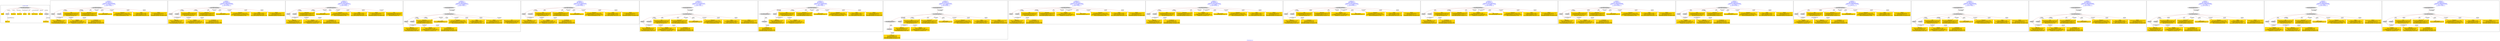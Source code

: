 digraph n0 {
fontcolor="blue"
remincross="true"
label="s29-gilcrease.csv"
subgraph cluster_0 {
label="1-correct model"
n2[style="filled",color="white",fillcolor="lightgray",label="CulturalHeritageObject1"];
n3[shape="plaintext",style="filled",fillcolor="gold",label="Dated"];
n4[style="filled",color="white",fillcolor="lightgray",label="Person1"];
n5[shape="plaintext",style="filled",fillcolor="gold",label="Description"];
n6[shape="plaintext",style="filled",fillcolor="gold",label="Dimensions"];
n7[shape="plaintext",style="filled",fillcolor="gold",label="Medium"];
n8[shape="plaintext",style="filled",fillcolor="gold",label="Title"];
n9[shape="plaintext",style="filled",fillcolor="gold",label="Object Number"];
n10[shape="plaintext",style="filled",fillcolor="gold",label="ObjectID"];
n11[style="filled",color="white",fillcolor="lightgray",label="Concept1"];
n12[shape="plaintext",style="filled",fillcolor="gold",label="Alpha Sort"];
n13[shape="plaintext",style="filled",fillcolor="gold",label="Classification"];
}
subgraph cluster_1 {
label="candidate 0\nlink coherence:1.0\nnode coherence:1.0\nconfidence:0.4648579694358449\nmapping score:0.5993971009230593\ncost:10.99992\n-precision:0.73-recall:0.73"
n15[style="filled",color="white",fillcolor="lightgray",label="CulturalHeritageObject1"];
n16[style="filled",color="white",fillcolor="lightgray",label="Person1"];
n17[style="filled",color="white",fillcolor="lightgray",label="Concept1"];
n18[shape="plaintext",style="filled",fillcolor="gold",label="Alpha Sort\n[Person,nameOfThePerson,0.501]\n[Document,classLink,0.231]\n[CulturalHeritageObject,description,0.15]\n[CulturalHeritageObject,title,0.118]"];
n19[shape="plaintext",style="filled",fillcolor="gold",label="Title\n[CulturalHeritageObject,description,0.451]\n[CulturalHeritageObject,title,0.234]\n[CulturalHeritageObject,provenance,0.177]\n[Document,classLink,0.137]"];
n20[shape="plaintext",style="filled",fillcolor="gold",label="Description\n[CulturalHeritageObject,description,0.506]\n[CulturalHeritageObject,title,0.172]\n[CulturalHeritageObject,provenance,0.17]\n[CulturalHeritageObject,medium,0.152]"];
n21[shape="plaintext",style="filled",fillcolor="gold",label="Object Number\n[CulturalHeritageObject,extent,1.0]"];
n22[shape="plaintext",style="filled",fillcolor="gold",label="Dimensions\n[CulturalHeritageObject,extent,0.829]\n[CulturalHeritageObject,provenance,0.101]\n[CulturalHeritageObject,accessionNumber,0.037]\n[Person,nameOfThePerson,0.034]"];
n23[shape="plaintext",style="filled",fillcolor="gold",label="Classification\n[Concept,prefLabel,0.394]\n[Document,classLink,0.24]\n[CulturalHeritageObject,provenance,0.188]\n[CulturalHeritageObject,description,0.178]"];
n24[shape="plaintext",style="filled",fillcolor="gold",label="Dated\n[Person,dateOfBirth,0.349]\n[CulturalHeritageObject,created,0.31]\n[Person,dateOfDeath,0.238]\n[CulturalHeritageObject,description,0.103]"];
n25[shape="plaintext",style="filled",fillcolor="gold",label="Medium\n[CulturalHeritageObject,medium,0.753]\n[Concept,prefLabel,0.117]\n[CulturalHeritageObject,provenance,0.072]\n[CulturalHeritageObject,description,0.058]"];
n26[shape="plaintext",style="filled",fillcolor="gold",label="ObjectID\n[Person,dateOfDeath,0.386]\n[CulturalHeritageObject,created,0.291]\n[CulturalHeritageObject,accessionNumber,0.182]\n[WebResource,classLink,0.141]"];
}
subgraph cluster_2 {
label="candidate 1\nlink coherence:1.0\nnode coherence:1.0\nconfidence:0.4648579694358449\nmapping score:0.5993971009230593\ncost:10.99993\n-precision:0.64-recall:0.64"
n28[style="filled",color="white",fillcolor="lightgray",label="CulturalHeritageObject1"];
n29[style="filled",color="white",fillcolor="lightgray",label="Person1"];
n30[style="filled",color="white",fillcolor="lightgray",label="Concept1"];
n31[shape="plaintext",style="filled",fillcolor="gold",label="Alpha Sort\n[Person,nameOfThePerson,0.501]\n[Document,classLink,0.231]\n[CulturalHeritageObject,description,0.15]\n[CulturalHeritageObject,title,0.118]"];
n32[shape="plaintext",style="filled",fillcolor="gold",label="Title\n[CulturalHeritageObject,description,0.451]\n[CulturalHeritageObject,title,0.234]\n[CulturalHeritageObject,provenance,0.177]\n[Document,classLink,0.137]"];
n33[shape="plaintext",style="filled",fillcolor="gold",label="Description\n[CulturalHeritageObject,description,0.506]\n[CulturalHeritageObject,title,0.172]\n[CulturalHeritageObject,provenance,0.17]\n[CulturalHeritageObject,medium,0.152]"];
n34[shape="plaintext",style="filled",fillcolor="gold",label="Object Number\n[CulturalHeritageObject,extent,1.0]"];
n35[shape="plaintext",style="filled",fillcolor="gold",label="Dimensions\n[CulturalHeritageObject,extent,0.829]\n[CulturalHeritageObject,provenance,0.101]\n[CulturalHeritageObject,accessionNumber,0.037]\n[Person,nameOfThePerson,0.034]"];
n36[shape="plaintext",style="filled",fillcolor="gold",label="Classification\n[Concept,prefLabel,0.394]\n[Document,classLink,0.24]\n[CulturalHeritageObject,provenance,0.188]\n[CulturalHeritageObject,description,0.178]"];
n37[shape="plaintext",style="filled",fillcolor="gold",label="Dated\n[Person,dateOfBirth,0.349]\n[CulturalHeritageObject,created,0.31]\n[Person,dateOfDeath,0.238]\n[CulturalHeritageObject,description,0.103]"];
n38[shape="plaintext",style="filled",fillcolor="gold",label="Medium\n[CulturalHeritageObject,medium,0.753]\n[Concept,prefLabel,0.117]\n[CulturalHeritageObject,provenance,0.072]\n[CulturalHeritageObject,description,0.058]"];
n39[shape="plaintext",style="filled",fillcolor="gold",label="ObjectID\n[Person,dateOfDeath,0.386]\n[CulturalHeritageObject,created,0.291]\n[CulturalHeritageObject,accessionNumber,0.182]\n[WebResource,classLink,0.141]"];
}
subgraph cluster_3 {
label="candidate 10\nlink coherence:1.0\nnode coherence:1.0\nconfidence:0.4585270950269717\nmapping score:0.597286809453435\ncost:10.99993\n-precision:0.55-recall:0.55"
n41[style="filled",color="white",fillcolor="lightgray",label="CulturalHeritageObject1"];
n42[style="filled",color="white",fillcolor="lightgray",label="Person1"];
n43[style="filled",color="white",fillcolor="lightgray",label="Concept1"];
n44[shape="plaintext",style="filled",fillcolor="gold",label="Alpha Sort\n[Person,nameOfThePerson,0.501]\n[Document,classLink,0.231]\n[CulturalHeritageObject,description,0.15]\n[CulturalHeritageObject,title,0.118]"];
n45[shape="plaintext",style="filled",fillcolor="gold",label="Description\n[CulturalHeritageObject,description,0.506]\n[CulturalHeritageObject,title,0.172]\n[CulturalHeritageObject,provenance,0.17]\n[CulturalHeritageObject,medium,0.152]"];
n46[shape="plaintext",style="filled",fillcolor="gold",label="Object Number\n[CulturalHeritageObject,extent,1.0]"];
n47[shape="plaintext",style="filled",fillcolor="gold",label="Dimensions\n[CulturalHeritageObject,extent,0.829]\n[CulturalHeritageObject,provenance,0.101]\n[CulturalHeritageObject,accessionNumber,0.037]\n[Person,nameOfThePerson,0.034]"];
n48[shape="plaintext",style="filled",fillcolor="gold",label="Classification\n[Concept,prefLabel,0.394]\n[Document,classLink,0.24]\n[CulturalHeritageObject,provenance,0.188]\n[CulturalHeritageObject,description,0.178]"];
n49[shape="plaintext",style="filled",fillcolor="gold",label="Dated\n[Person,dateOfBirth,0.349]\n[CulturalHeritageObject,created,0.31]\n[Person,dateOfDeath,0.238]\n[CulturalHeritageObject,description,0.103]"];
n50[shape="plaintext",style="filled",fillcolor="gold",label="Medium\n[CulturalHeritageObject,medium,0.753]\n[Concept,prefLabel,0.117]\n[CulturalHeritageObject,provenance,0.072]\n[CulturalHeritageObject,description,0.058]"];
n51[shape="plaintext",style="filled",fillcolor="gold",label="ObjectID\n[Person,dateOfDeath,0.386]\n[CulturalHeritageObject,created,0.291]\n[CulturalHeritageObject,accessionNumber,0.182]\n[WebResource,classLink,0.141]"];
n52[shape="plaintext",style="filled",fillcolor="gold",label="Title\n[CulturalHeritageObject,description,0.451]\n[CulturalHeritageObject,title,0.234]\n[CulturalHeritageObject,provenance,0.177]\n[Document,classLink,0.137]"];
}
subgraph cluster_4 {
label="candidate 11\nlink coherence:1.0\nnode coherence:1.0\nconfidence:0.4585270950269717\nmapping score:0.597286809453435\ncost:11.99989\n-precision:0.5-recall:0.55"
n54[style="filled",color="white",fillcolor="lightgray",label="CulturalHeritageObject1"];
n55[style="filled",color="white",fillcolor="lightgray",label="Person1"];
n56[style="filled",color="white",fillcolor="lightgray",label="Concept1"];
n57[style="filled",color="white",fillcolor="lightgray",label="EuropeanaAggregation1"];
n58[shape="plaintext",style="filled",fillcolor="gold",label="Alpha Sort\n[Person,nameOfThePerson,0.501]\n[Document,classLink,0.231]\n[CulturalHeritageObject,description,0.15]\n[CulturalHeritageObject,title,0.118]"];
n59[shape="plaintext",style="filled",fillcolor="gold",label="Description\n[CulturalHeritageObject,description,0.506]\n[CulturalHeritageObject,title,0.172]\n[CulturalHeritageObject,provenance,0.17]\n[CulturalHeritageObject,medium,0.152]"];
n60[shape="plaintext",style="filled",fillcolor="gold",label="Object Number\n[CulturalHeritageObject,extent,1.0]"];
n61[shape="plaintext",style="filled",fillcolor="gold",label="Dimensions\n[CulturalHeritageObject,extent,0.829]\n[CulturalHeritageObject,provenance,0.101]\n[CulturalHeritageObject,accessionNumber,0.037]\n[Person,nameOfThePerson,0.034]"];
n62[shape="plaintext",style="filled",fillcolor="gold",label="Classification\n[Concept,prefLabel,0.394]\n[Document,classLink,0.24]\n[CulturalHeritageObject,provenance,0.188]\n[CulturalHeritageObject,description,0.178]"];
n63[shape="plaintext",style="filled",fillcolor="gold",label="Dated\n[Person,dateOfBirth,0.349]\n[CulturalHeritageObject,created,0.31]\n[Person,dateOfDeath,0.238]\n[CulturalHeritageObject,description,0.103]"];
n64[shape="plaintext",style="filled",fillcolor="gold",label="Medium\n[CulturalHeritageObject,medium,0.753]\n[Concept,prefLabel,0.117]\n[CulturalHeritageObject,provenance,0.072]\n[CulturalHeritageObject,description,0.058]"];
n65[shape="plaintext",style="filled",fillcolor="gold",label="ObjectID\n[Person,dateOfDeath,0.386]\n[CulturalHeritageObject,created,0.291]\n[CulturalHeritageObject,accessionNumber,0.182]\n[WebResource,classLink,0.141]"];
n66[shape="plaintext",style="filled",fillcolor="gold",label="Title\n[CulturalHeritageObject,description,0.451]\n[CulturalHeritageObject,title,0.234]\n[CulturalHeritageObject,provenance,0.177]\n[Document,classLink,0.137]"];
}
subgraph cluster_5 {
label="candidate 12\nlink coherence:1.0\nnode coherence:1.0\nconfidence:0.44771544324218876\nmapping score:0.593682925525174\ncost:10.99994\n-precision:0.55-recall:0.55"
n68[style="filled",color="white",fillcolor="lightgray",label="CulturalHeritageObject1"];
n69[style="filled",color="white",fillcolor="lightgray",label="Person1"];
n70[style="filled",color="white",fillcolor="lightgray",label="Document1"];
n71[shape="plaintext",style="filled",fillcolor="gold",label="Alpha Sort\n[Person,nameOfThePerson,0.501]\n[Document,classLink,0.231]\n[CulturalHeritageObject,description,0.15]\n[CulturalHeritageObject,title,0.118]"];
n72[shape="plaintext",style="filled",fillcolor="gold",label="Classification\n[Concept,prefLabel,0.394]\n[Document,classLink,0.24]\n[CulturalHeritageObject,provenance,0.188]\n[CulturalHeritageObject,description,0.178]"];
n73[shape="plaintext",style="filled",fillcolor="gold",label="Title\n[CulturalHeritageObject,description,0.451]\n[CulturalHeritageObject,title,0.234]\n[CulturalHeritageObject,provenance,0.177]\n[Document,classLink,0.137]"];
n74[shape="plaintext",style="filled",fillcolor="gold",label="Description\n[CulturalHeritageObject,description,0.506]\n[CulturalHeritageObject,title,0.172]\n[CulturalHeritageObject,provenance,0.17]\n[CulturalHeritageObject,medium,0.152]"];
n75[shape="plaintext",style="filled",fillcolor="gold",label="Object Number\n[CulturalHeritageObject,extent,1.0]"];
n76[shape="plaintext",style="filled",fillcolor="gold",label="Dimensions\n[CulturalHeritageObject,extent,0.829]\n[CulturalHeritageObject,provenance,0.101]\n[CulturalHeritageObject,accessionNumber,0.037]\n[Person,nameOfThePerson,0.034]"];
n77[shape="plaintext",style="filled",fillcolor="gold",label="Dated\n[Person,dateOfBirth,0.349]\n[CulturalHeritageObject,created,0.31]\n[Person,dateOfDeath,0.238]\n[CulturalHeritageObject,description,0.103]"];
n78[shape="plaintext",style="filled",fillcolor="gold",label="Medium\n[CulturalHeritageObject,medium,0.753]\n[Concept,prefLabel,0.117]\n[CulturalHeritageObject,provenance,0.072]\n[CulturalHeritageObject,description,0.058]"];
n79[shape="plaintext",style="filled",fillcolor="gold",label="ObjectID\n[Person,dateOfDeath,0.386]\n[CulturalHeritageObject,created,0.291]\n[CulturalHeritageObject,accessionNumber,0.182]\n[WebResource,classLink,0.141]"];
}
subgraph cluster_6 {
label="candidate 13\nlink coherence:1.0\nnode coherence:1.0\nconfidence:0.44771544324218876\nmapping score:0.593682925525174\ncost:11.9999\n-precision:0.5-recall:0.55"
n81[style="filled",color="white",fillcolor="lightgray",label="CulturalHeritageObject1"];
n82[style="filled",color="white",fillcolor="lightgray",label="Person1"];
n83[style="filled",color="white",fillcolor="lightgray",label="Document1"];
n84[style="filled",color="white",fillcolor="lightgray",label="EuropeanaAggregation1"];
n85[shape="plaintext",style="filled",fillcolor="gold",label="Alpha Sort\n[Person,nameOfThePerson,0.501]\n[Document,classLink,0.231]\n[CulturalHeritageObject,description,0.15]\n[CulturalHeritageObject,title,0.118]"];
n86[shape="plaintext",style="filled",fillcolor="gold",label="Classification\n[Concept,prefLabel,0.394]\n[Document,classLink,0.24]\n[CulturalHeritageObject,provenance,0.188]\n[CulturalHeritageObject,description,0.178]"];
n87[shape="plaintext",style="filled",fillcolor="gold",label="Title\n[CulturalHeritageObject,description,0.451]\n[CulturalHeritageObject,title,0.234]\n[CulturalHeritageObject,provenance,0.177]\n[Document,classLink,0.137]"];
n88[shape="plaintext",style="filled",fillcolor="gold",label="Description\n[CulturalHeritageObject,description,0.506]\n[CulturalHeritageObject,title,0.172]\n[CulturalHeritageObject,provenance,0.17]\n[CulturalHeritageObject,medium,0.152]"];
n89[shape="plaintext",style="filled",fillcolor="gold",label="Object Number\n[CulturalHeritageObject,extent,1.0]"];
n90[shape="plaintext",style="filled",fillcolor="gold",label="Dimensions\n[CulturalHeritageObject,extent,0.829]\n[CulturalHeritageObject,provenance,0.101]\n[CulturalHeritageObject,accessionNumber,0.037]\n[Person,nameOfThePerson,0.034]"];
n91[shape="plaintext",style="filled",fillcolor="gold",label="Dated\n[Person,dateOfBirth,0.349]\n[CulturalHeritageObject,created,0.31]\n[Person,dateOfDeath,0.238]\n[CulturalHeritageObject,description,0.103]"];
n92[shape="plaintext",style="filled",fillcolor="gold",label="Medium\n[CulturalHeritageObject,medium,0.753]\n[Concept,prefLabel,0.117]\n[CulturalHeritageObject,provenance,0.072]\n[CulturalHeritageObject,description,0.058]"];
n93[shape="plaintext",style="filled",fillcolor="gold",label="ObjectID\n[Person,dateOfDeath,0.386]\n[CulturalHeritageObject,created,0.291]\n[CulturalHeritageObject,accessionNumber,0.182]\n[WebResource,classLink,0.141]"];
}
subgraph cluster_7 {
label="candidate 14\nlink coherence:1.0\nnode coherence:1.0\nconfidence:0.44771544324218876\nmapping score:0.593682925525174\ncost:11.99993\n-precision:0.5-recall:0.55"
n95[style="filled",color="white",fillcolor="lightgray",label="CulturalHeritageObject1"];
n96[style="filled",color="white",fillcolor="lightgray",label="CulturalHeritageObject2"];
n97[style="filled",color="white",fillcolor="lightgray",label="Person1"];
n98[style="filled",color="white",fillcolor="lightgray",label="Document2"];
n99[shape="plaintext",style="filled",fillcolor="gold",label="Alpha Sort\n[Person,nameOfThePerson,0.501]\n[Document,classLink,0.231]\n[CulturalHeritageObject,description,0.15]\n[CulturalHeritageObject,title,0.118]"];
n100[shape="plaintext",style="filled",fillcolor="gold",label="Title\n[CulturalHeritageObject,description,0.451]\n[CulturalHeritageObject,title,0.234]\n[CulturalHeritageObject,provenance,0.177]\n[Document,classLink,0.137]"];
n101[shape="plaintext",style="filled",fillcolor="gold",label="Description\n[CulturalHeritageObject,description,0.506]\n[CulturalHeritageObject,title,0.172]\n[CulturalHeritageObject,provenance,0.17]\n[CulturalHeritageObject,medium,0.152]"];
n102[shape="plaintext",style="filled",fillcolor="gold",label="Classification\n[Concept,prefLabel,0.394]\n[Document,classLink,0.24]\n[CulturalHeritageObject,provenance,0.188]\n[CulturalHeritageObject,description,0.178]"];
n103[shape="plaintext",style="filled",fillcolor="gold",label="Object Number\n[CulturalHeritageObject,extent,1.0]"];
n104[shape="plaintext",style="filled",fillcolor="gold",label="Dimensions\n[CulturalHeritageObject,extent,0.829]\n[CulturalHeritageObject,provenance,0.101]\n[CulturalHeritageObject,accessionNumber,0.037]\n[Person,nameOfThePerson,0.034]"];
n105[shape="plaintext",style="filled",fillcolor="gold",label="Dated\n[Person,dateOfBirth,0.349]\n[CulturalHeritageObject,created,0.31]\n[Person,dateOfDeath,0.238]\n[CulturalHeritageObject,description,0.103]"];
n106[shape="plaintext",style="filled",fillcolor="gold",label="Medium\n[CulturalHeritageObject,medium,0.753]\n[Concept,prefLabel,0.117]\n[CulturalHeritageObject,provenance,0.072]\n[CulturalHeritageObject,description,0.058]"];
n107[shape="plaintext",style="filled",fillcolor="gold",label="ObjectID\n[Person,dateOfDeath,0.386]\n[CulturalHeritageObject,created,0.291]\n[CulturalHeritageObject,accessionNumber,0.182]\n[WebResource,classLink,0.141]"];
}
subgraph cluster_8 {
label="candidate 15\nlink coherence:1.0\nnode coherence:1.0\nconfidence:0.44771544324218876\nmapping score:0.593682925525174\ncost:12.99989\n-precision:0.46-recall:0.55"
n109[style="filled",color="white",fillcolor="lightgray",label="CulturalHeritageObject1"];
n110[style="filled",color="white",fillcolor="lightgray",label="CulturalHeritageObject2"];
n111[style="filled",color="white",fillcolor="lightgray",label="Person1"];
n112[style="filled",color="white",fillcolor="lightgray",label="Document2"];
n113[style="filled",color="white",fillcolor="lightgray",label="EuropeanaAggregation1"];
n114[shape="plaintext",style="filled",fillcolor="gold",label="Alpha Sort\n[Person,nameOfThePerson,0.501]\n[Document,classLink,0.231]\n[CulturalHeritageObject,description,0.15]\n[CulturalHeritageObject,title,0.118]"];
n115[shape="plaintext",style="filled",fillcolor="gold",label="Title\n[CulturalHeritageObject,description,0.451]\n[CulturalHeritageObject,title,0.234]\n[CulturalHeritageObject,provenance,0.177]\n[Document,classLink,0.137]"];
n116[shape="plaintext",style="filled",fillcolor="gold",label="Description\n[CulturalHeritageObject,description,0.506]\n[CulturalHeritageObject,title,0.172]\n[CulturalHeritageObject,provenance,0.17]\n[CulturalHeritageObject,medium,0.152]"];
n117[shape="plaintext",style="filled",fillcolor="gold",label="Classification\n[Concept,prefLabel,0.394]\n[Document,classLink,0.24]\n[CulturalHeritageObject,provenance,0.188]\n[CulturalHeritageObject,description,0.178]"];
n118[shape="plaintext",style="filled",fillcolor="gold",label="Object Number\n[CulturalHeritageObject,extent,1.0]"];
n119[shape="plaintext",style="filled",fillcolor="gold",label="Dimensions\n[CulturalHeritageObject,extent,0.829]\n[CulturalHeritageObject,provenance,0.101]\n[CulturalHeritageObject,accessionNumber,0.037]\n[Person,nameOfThePerson,0.034]"];
n120[shape="plaintext",style="filled",fillcolor="gold",label="Dated\n[Person,dateOfBirth,0.349]\n[CulturalHeritageObject,created,0.31]\n[Person,dateOfDeath,0.238]\n[CulturalHeritageObject,description,0.103]"];
n121[shape="plaintext",style="filled",fillcolor="gold",label="Medium\n[CulturalHeritageObject,medium,0.753]\n[Concept,prefLabel,0.117]\n[CulturalHeritageObject,provenance,0.072]\n[CulturalHeritageObject,description,0.058]"];
n122[shape="plaintext",style="filled",fillcolor="gold",label="ObjectID\n[Person,dateOfDeath,0.386]\n[CulturalHeritageObject,created,0.291]\n[CulturalHeritageObject,accessionNumber,0.182]\n[WebResource,classLink,0.141]"];
}
subgraph cluster_9 {
label="candidate 16\nlink coherence:1.0\nnode coherence:1.0\nconfidence:0.44221154667289214\nmapping score:0.5918482933354084\ncost:10.99992\n-precision:0.73-recall:0.73"
n124[style="filled",color="white",fillcolor="lightgray",label="CulturalHeritageObject1"];
n125[style="filled",color="white",fillcolor="lightgray",label="Person1"];
n126[style="filled",color="white",fillcolor="lightgray",label="Concept1"];
n127[shape="plaintext",style="filled",fillcolor="gold",label="Alpha Sort\n[Person,nameOfThePerson,0.501]\n[Document,classLink,0.231]\n[CulturalHeritageObject,description,0.15]\n[CulturalHeritageObject,title,0.118]"];
n128[shape="plaintext",style="filled",fillcolor="gold",label="Title\n[CulturalHeritageObject,description,0.451]\n[CulturalHeritageObject,title,0.234]\n[CulturalHeritageObject,provenance,0.177]\n[Document,classLink,0.137]"];
n129[shape="plaintext",style="filled",fillcolor="gold",label="Description\n[CulturalHeritageObject,description,0.506]\n[CulturalHeritageObject,title,0.172]\n[CulturalHeritageObject,provenance,0.17]\n[CulturalHeritageObject,medium,0.152]"];
n130[shape="plaintext",style="filled",fillcolor="gold",label="ObjectID\n[Person,dateOfDeath,0.386]\n[CulturalHeritageObject,created,0.291]\n[CulturalHeritageObject,accessionNumber,0.182]\n[WebResource,classLink,0.141]"];
n131[shape="plaintext",style="filled",fillcolor="gold",label="Object Number\n[CulturalHeritageObject,extent,1.0]"];
n132[shape="plaintext",style="filled",fillcolor="gold",label="Dimensions\n[CulturalHeritageObject,extent,0.829]\n[CulturalHeritageObject,provenance,0.101]\n[CulturalHeritageObject,accessionNumber,0.037]\n[Person,nameOfThePerson,0.034]"];
n133[shape="plaintext",style="filled",fillcolor="gold",label="Classification\n[Concept,prefLabel,0.394]\n[Document,classLink,0.24]\n[CulturalHeritageObject,provenance,0.188]\n[CulturalHeritageObject,description,0.178]"];
n134[shape="plaintext",style="filled",fillcolor="gold",label="Dated\n[Person,dateOfBirth,0.349]\n[CulturalHeritageObject,created,0.31]\n[Person,dateOfDeath,0.238]\n[CulturalHeritageObject,description,0.103]"];
n135[shape="plaintext",style="filled",fillcolor="gold",label="Medium\n[CulturalHeritageObject,medium,0.753]\n[Concept,prefLabel,0.117]\n[CulturalHeritageObject,provenance,0.072]\n[CulturalHeritageObject,description,0.058]"];
}
subgraph cluster_10 {
label="candidate 17\nlink coherence:1.0\nnode coherence:1.0\nconfidence:0.44221154667289214\nmapping score:0.5918482933354084\ncost:10.99993\n-precision:0.64-recall:0.64"
n137[style="filled",color="white",fillcolor="lightgray",label="CulturalHeritageObject1"];
n138[style="filled",color="white",fillcolor="lightgray",label="Person1"];
n139[style="filled",color="white",fillcolor="lightgray",label="Concept1"];
n140[shape="plaintext",style="filled",fillcolor="gold",label="Alpha Sort\n[Person,nameOfThePerson,0.501]\n[Document,classLink,0.231]\n[CulturalHeritageObject,description,0.15]\n[CulturalHeritageObject,title,0.118]"];
n141[shape="plaintext",style="filled",fillcolor="gold",label="Title\n[CulturalHeritageObject,description,0.451]\n[CulturalHeritageObject,title,0.234]\n[CulturalHeritageObject,provenance,0.177]\n[Document,classLink,0.137]"];
n142[shape="plaintext",style="filled",fillcolor="gold",label="Description\n[CulturalHeritageObject,description,0.506]\n[CulturalHeritageObject,title,0.172]\n[CulturalHeritageObject,provenance,0.17]\n[CulturalHeritageObject,medium,0.152]"];
n143[shape="plaintext",style="filled",fillcolor="gold",label="ObjectID\n[Person,dateOfDeath,0.386]\n[CulturalHeritageObject,created,0.291]\n[CulturalHeritageObject,accessionNumber,0.182]\n[WebResource,classLink,0.141]"];
n144[shape="plaintext",style="filled",fillcolor="gold",label="Object Number\n[CulturalHeritageObject,extent,1.0]"];
n145[shape="plaintext",style="filled",fillcolor="gold",label="Dimensions\n[CulturalHeritageObject,extent,0.829]\n[CulturalHeritageObject,provenance,0.101]\n[CulturalHeritageObject,accessionNumber,0.037]\n[Person,nameOfThePerson,0.034]"];
n146[shape="plaintext",style="filled",fillcolor="gold",label="Classification\n[Concept,prefLabel,0.394]\n[Document,classLink,0.24]\n[CulturalHeritageObject,provenance,0.188]\n[CulturalHeritageObject,description,0.178]"];
n147[shape="plaintext",style="filled",fillcolor="gold",label="Dated\n[Person,dateOfBirth,0.349]\n[CulturalHeritageObject,created,0.31]\n[Person,dateOfDeath,0.238]\n[CulturalHeritageObject,description,0.103]"];
n148[shape="plaintext",style="filled",fillcolor="gold",label="Medium\n[CulturalHeritageObject,medium,0.753]\n[Concept,prefLabel,0.117]\n[CulturalHeritageObject,provenance,0.072]\n[CulturalHeritageObject,description,0.058]"];
}
subgraph cluster_11 {
label="candidate 18\nlink coherence:1.0\nnode coherence:1.0\nconfidence:0.44221154667289214\nmapping score:0.5918482933354084\ncost:10.99994\n-precision:0.64-recall:0.64"
n150[style="filled",color="white",fillcolor="lightgray",label="CulturalHeritageObject1"];
n151[style="filled",color="white",fillcolor="lightgray",label="Person1"];
n152[style="filled",color="white",fillcolor="lightgray",label="Concept2"];
n153[shape="plaintext",style="filled",fillcolor="gold",label="Alpha Sort\n[Person,nameOfThePerson,0.501]\n[Document,classLink,0.231]\n[CulturalHeritageObject,description,0.15]\n[CulturalHeritageObject,title,0.118]"];
n154[shape="plaintext",style="filled",fillcolor="gold",label="Classification\n[Concept,prefLabel,0.394]\n[Document,classLink,0.24]\n[CulturalHeritageObject,provenance,0.188]\n[CulturalHeritageObject,description,0.178]"];
n155[shape="plaintext",style="filled",fillcolor="gold",label="Title\n[CulturalHeritageObject,description,0.451]\n[CulturalHeritageObject,title,0.234]\n[CulturalHeritageObject,provenance,0.177]\n[Document,classLink,0.137]"];
n156[shape="plaintext",style="filled",fillcolor="gold",label="Description\n[CulturalHeritageObject,description,0.506]\n[CulturalHeritageObject,title,0.172]\n[CulturalHeritageObject,provenance,0.17]\n[CulturalHeritageObject,medium,0.152]"];
n157[shape="plaintext",style="filled",fillcolor="gold",label="ObjectID\n[Person,dateOfDeath,0.386]\n[CulturalHeritageObject,created,0.291]\n[CulturalHeritageObject,accessionNumber,0.182]\n[WebResource,classLink,0.141]"];
n158[shape="plaintext",style="filled",fillcolor="gold",label="Object Number\n[CulturalHeritageObject,extent,1.0]"];
n159[shape="plaintext",style="filled",fillcolor="gold",label="Dimensions\n[CulturalHeritageObject,extent,0.829]\n[CulturalHeritageObject,provenance,0.101]\n[CulturalHeritageObject,accessionNumber,0.037]\n[Person,nameOfThePerson,0.034]"];
n160[shape="plaintext",style="filled",fillcolor="gold",label="Dated\n[Person,dateOfBirth,0.349]\n[CulturalHeritageObject,created,0.31]\n[Person,dateOfDeath,0.238]\n[CulturalHeritageObject,description,0.103]"];
n161[shape="plaintext",style="filled",fillcolor="gold",label="Medium\n[CulturalHeritageObject,medium,0.753]\n[Concept,prefLabel,0.117]\n[CulturalHeritageObject,provenance,0.072]\n[CulturalHeritageObject,description,0.058]"];
}
subgraph cluster_12 {
label="candidate 19\nlink coherence:1.0\nnode coherence:1.0\nconfidence:0.44221154667289214\nmapping score:0.5918482933354084\ncost:10.99998\n-precision:0.64-recall:0.64"
n163[style="filled",color="white",fillcolor="lightgray",label="CulturalHeritageObject1"];
n164[style="filled",color="white",fillcolor="lightgray",label="Person2"];
n165[style="filled",color="white",fillcolor="lightgray",label="Concept1"];
n166[shape="plaintext",style="filled",fillcolor="gold",label="Title\n[CulturalHeritageObject,description,0.451]\n[CulturalHeritageObject,title,0.234]\n[CulturalHeritageObject,provenance,0.177]\n[Document,classLink,0.137]"];
n167[shape="plaintext",style="filled",fillcolor="gold",label="Description\n[CulturalHeritageObject,description,0.506]\n[CulturalHeritageObject,title,0.172]\n[CulturalHeritageObject,provenance,0.17]\n[CulturalHeritageObject,medium,0.152]"];
n168[shape="plaintext",style="filled",fillcolor="gold",label="ObjectID\n[Person,dateOfDeath,0.386]\n[CulturalHeritageObject,created,0.291]\n[CulturalHeritageObject,accessionNumber,0.182]\n[WebResource,classLink,0.141]"];
n169[shape="plaintext",style="filled",fillcolor="gold",label="Object Number\n[CulturalHeritageObject,extent,1.0]"];
n170[shape="plaintext",style="filled",fillcolor="gold",label="Dimensions\n[CulturalHeritageObject,extent,0.829]\n[CulturalHeritageObject,provenance,0.101]\n[CulturalHeritageObject,accessionNumber,0.037]\n[Person,nameOfThePerson,0.034]"];
n171[shape="plaintext",style="filled",fillcolor="gold",label="Alpha Sort\n[Person,nameOfThePerson,0.501]\n[Document,classLink,0.231]\n[CulturalHeritageObject,description,0.15]\n[CulturalHeritageObject,title,0.118]"];
n172[shape="plaintext",style="filled",fillcolor="gold",label="Classification\n[Concept,prefLabel,0.394]\n[Document,classLink,0.24]\n[CulturalHeritageObject,provenance,0.188]\n[CulturalHeritageObject,description,0.178]"];
n173[shape="plaintext",style="filled",fillcolor="gold",label="Dated\n[Person,dateOfBirth,0.349]\n[CulturalHeritageObject,created,0.31]\n[Person,dateOfDeath,0.238]\n[CulturalHeritageObject,description,0.103]"];
n174[shape="plaintext",style="filled",fillcolor="gold",label="Medium\n[CulturalHeritageObject,medium,0.753]\n[Concept,prefLabel,0.117]\n[CulturalHeritageObject,provenance,0.072]\n[CulturalHeritageObject,description,0.058]"];
}
subgraph cluster_13 {
label="candidate 2\nlink coherence:1.0\nnode coherence:1.0\nconfidence:0.4648579694358449\nmapping score:0.5993971009230593\ncost:10.99994\n-precision:0.64-recall:0.64"
n176[style="filled",color="white",fillcolor="lightgray",label="CulturalHeritageObject1"];
n177[style="filled",color="white",fillcolor="lightgray",label="Person1"];
n178[style="filled",color="white",fillcolor="lightgray",label="Concept2"];
n179[shape="plaintext",style="filled",fillcolor="gold",label="Alpha Sort\n[Person,nameOfThePerson,0.501]\n[Document,classLink,0.231]\n[CulturalHeritageObject,description,0.15]\n[CulturalHeritageObject,title,0.118]"];
n180[shape="plaintext",style="filled",fillcolor="gold",label="Classification\n[Concept,prefLabel,0.394]\n[Document,classLink,0.24]\n[CulturalHeritageObject,provenance,0.188]\n[CulturalHeritageObject,description,0.178]"];
n181[shape="plaintext",style="filled",fillcolor="gold",label="Title\n[CulturalHeritageObject,description,0.451]\n[CulturalHeritageObject,title,0.234]\n[CulturalHeritageObject,provenance,0.177]\n[Document,classLink,0.137]"];
n182[shape="plaintext",style="filled",fillcolor="gold",label="Description\n[CulturalHeritageObject,description,0.506]\n[CulturalHeritageObject,title,0.172]\n[CulturalHeritageObject,provenance,0.17]\n[CulturalHeritageObject,medium,0.152]"];
n183[shape="plaintext",style="filled",fillcolor="gold",label="Object Number\n[CulturalHeritageObject,extent,1.0]"];
n184[shape="plaintext",style="filled",fillcolor="gold",label="Dimensions\n[CulturalHeritageObject,extent,0.829]\n[CulturalHeritageObject,provenance,0.101]\n[CulturalHeritageObject,accessionNumber,0.037]\n[Person,nameOfThePerson,0.034]"];
n185[shape="plaintext",style="filled",fillcolor="gold",label="Dated\n[Person,dateOfBirth,0.349]\n[CulturalHeritageObject,created,0.31]\n[Person,dateOfDeath,0.238]\n[CulturalHeritageObject,description,0.103]"];
n186[shape="plaintext",style="filled",fillcolor="gold",label="Medium\n[CulturalHeritageObject,medium,0.753]\n[Concept,prefLabel,0.117]\n[CulturalHeritageObject,provenance,0.072]\n[CulturalHeritageObject,description,0.058]"];
n187[shape="plaintext",style="filled",fillcolor="gold",label="ObjectID\n[Person,dateOfDeath,0.386]\n[CulturalHeritageObject,created,0.291]\n[CulturalHeritageObject,accessionNumber,0.182]\n[WebResource,classLink,0.141]"];
}
subgraph cluster_14 {
label="candidate 3\nlink coherence:1.0\nnode coherence:1.0\nconfidence:0.4648579694358449\nmapping score:0.5993971009230593\ncost:10.99998\n-precision:0.64-recall:0.64"
n189[style="filled",color="white",fillcolor="lightgray",label="CulturalHeritageObject1"];
n190[style="filled",color="white",fillcolor="lightgray",label="Person2"];
n191[style="filled",color="white",fillcolor="lightgray",label="Concept1"];
n192[shape="plaintext",style="filled",fillcolor="gold",label="ObjectID\n[Person,dateOfDeath,0.386]\n[CulturalHeritageObject,created,0.291]\n[CulturalHeritageObject,accessionNumber,0.182]\n[WebResource,classLink,0.141]"];
n193[shape="plaintext",style="filled",fillcolor="gold",label="Title\n[CulturalHeritageObject,description,0.451]\n[CulturalHeritageObject,title,0.234]\n[CulturalHeritageObject,provenance,0.177]\n[Document,classLink,0.137]"];
n194[shape="plaintext",style="filled",fillcolor="gold",label="Description\n[CulturalHeritageObject,description,0.506]\n[CulturalHeritageObject,title,0.172]\n[CulturalHeritageObject,provenance,0.17]\n[CulturalHeritageObject,medium,0.152]"];
n195[shape="plaintext",style="filled",fillcolor="gold",label="Object Number\n[CulturalHeritageObject,extent,1.0]"];
n196[shape="plaintext",style="filled",fillcolor="gold",label="Dimensions\n[CulturalHeritageObject,extent,0.829]\n[CulturalHeritageObject,provenance,0.101]\n[CulturalHeritageObject,accessionNumber,0.037]\n[Person,nameOfThePerson,0.034]"];
n197[shape="plaintext",style="filled",fillcolor="gold",label="Alpha Sort\n[Person,nameOfThePerson,0.501]\n[Document,classLink,0.231]\n[CulturalHeritageObject,description,0.15]\n[CulturalHeritageObject,title,0.118]"];
n198[shape="plaintext",style="filled",fillcolor="gold",label="Classification\n[Concept,prefLabel,0.394]\n[Document,classLink,0.24]\n[CulturalHeritageObject,provenance,0.188]\n[CulturalHeritageObject,description,0.178]"];
n199[shape="plaintext",style="filled",fillcolor="gold",label="Dated\n[Person,dateOfBirth,0.349]\n[CulturalHeritageObject,created,0.31]\n[Person,dateOfDeath,0.238]\n[CulturalHeritageObject,description,0.103]"];
n200[shape="plaintext",style="filled",fillcolor="gold",label="Medium\n[CulturalHeritageObject,medium,0.753]\n[Concept,prefLabel,0.117]\n[CulturalHeritageObject,provenance,0.072]\n[CulturalHeritageObject,description,0.058]"];
}
subgraph cluster_15 {
label="candidate 4\nlink coherence:1.0\nnode coherence:1.0\nconfidence:0.4648579694358449\nmapping score:0.5993971009230593\ncost:11.0\n-precision:0.55-recall:0.55"
n202[style="filled",color="white",fillcolor="lightgray",label="CulturalHeritageObject1"];
n203[style="filled",color="white",fillcolor="lightgray",label="Person2"];
n204[style="filled",color="white",fillcolor="lightgray",label="Concept2"];
n205[shape="plaintext",style="filled",fillcolor="gold",label="Classification\n[Concept,prefLabel,0.394]\n[Document,classLink,0.24]\n[CulturalHeritageObject,provenance,0.188]\n[CulturalHeritageObject,description,0.178]"];
n206[shape="plaintext",style="filled",fillcolor="gold",label="ObjectID\n[Person,dateOfDeath,0.386]\n[CulturalHeritageObject,created,0.291]\n[CulturalHeritageObject,accessionNumber,0.182]\n[WebResource,classLink,0.141]"];
n207[shape="plaintext",style="filled",fillcolor="gold",label="Title\n[CulturalHeritageObject,description,0.451]\n[CulturalHeritageObject,title,0.234]\n[CulturalHeritageObject,provenance,0.177]\n[Document,classLink,0.137]"];
n208[shape="plaintext",style="filled",fillcolor="gold",label="Description\n[CulturalHeritageObject,description,0.506]\n[CulturalHeritageObject,title,0.172]\n[CulturalHeritageObject,provenance,0.17]\n[CulturalHeritageObject,medium,0.152]"];
n209[shape="plaintext",style="filled",fillcolor="gold",label="Object Number\n[CulturalHeritageObject,extent,1.0]"];
n210[shape="plaintext",style="filled",fillcolor="gold",label="Dimensions\n[CulturalHeritageObject,extent,0.829]\n[CulturalHeritageObject,provenance,0.101]\n[CulturalHeritageObject,accessionNumber,0.037]\n[Person,nameOfThePerson,0.034]"];
n211[shape="plaintext",style="filled",fillcolor="gold",label="Alpha Sort\n[Person,nameOfThePerson,0.501]\n[Document,classLink,0.231]\n[CulturalHeritageObject,description,0.15]\n[CulturalHeritageObject,title,0.118]"];
n212[shape="plaintext",style="filled",fillcolor="gold",label="Dated\n[Person,dateOfBirth,0.349]\n[CulturalHeritageObject,created,0.31]\n[Person,dateOfDeath,0.238]\n[CulturalHeritageObject,description,0.103]"];
n213[shape="plaintext",style="filled",fillcolor="gold",label="Medium\n[CulturalHeritageObject,medium,0.753]\n[Concept,prefLabel,0.117]\n[CulturalHeritageObject,provenance,0.072]\n[CulturalHeritageObject,description,0.058]"];
}
subgraph cluster_16 {
label="candidate 5\nlink coherence:1.0\nnode coherence:1.0\nconfidence:0.4648579694358449\nmapping score:0.5993971009230593\ncost:11.99988\n-precision:0.67-recall:0.73"
n215[style="filled",color="white",fillcolor="lightgray",label="CulturalHeritageObject1"];
n216[style="filled",color="white",fillcolor="lightgray",label="Person1"];
n217[style="filled",color="white",fillcolor="lightgray",label="Concept1"];
n218[style="filled",color="white",fillcolor="lightgray",label="EuropeanaAggregation1"];
n219[shape="plaintext",style="filled",fillcolor="gold",label="Alpha Sort\n[Person,nameOfThePerson,0.501]\n[Document,classLink,0.231]\n[CulturalHeritageObject,description,0.15]\n[CulturalHeritageObject,title,0.118]"];
n220[shape="plaintext",style="filled",fillcolor="gold",label="Title\n[CulturalHeritageObject,description,0.451]\n[CulturalHeritageObject,title,0.234]\n[CulturalHeritageObject,provenance,0.177]\n[Document,classLink,0.137]"];
n221[shape="plaintext",style="filled",fillcolor="gold",label="Description\n[CulturalHeritageObject,description,0.506]\n[CulturalHeritageObject,title,0.172]\n[CulturalHeritageObject,provenance,0.17]\n[CulturalHeritageObject,medium,0.152]"];
n222[shape="plaintext",style="filled",fillcolor="gold",label="Object Number\n[CulturalHeritageObject,extent,1.0]"];
n223[shape="plaintext",style="filled",fillcolor="gold",label="Dimensions\n[CulturalHeritageObject,extent,0.829]\n[CulturalHeritageObject,provenance,0.101]\n[CulturalHeritageObject,accessionNumber,0.037]\n[Person,nameOfThePerson,0.034]"];
n224[shape="plaintext",style="filled",fillcolor="gold",label="Classification\n[Concept,prefLabel,0.394]\n[Document,classLink,0.24]\n[CulturalHeritageObject,provenance,0.188]\n[CulturalHeritageObject,description,0.178]"];
n225[shape="plaintext",style="filled",fillcolor="gold",label="Dated\n[Person,dateOfBirth,0.349]\n[CulturalHeritageObject,created,0.31]\n[Person,dateOfDeath,0.238]\n[CulturalHeritageObject,description,0.103]"];
n226[shape="plaintext",style="filled",fillcolor="gold",label="Medium\n[CulturalHeritageObject,medium,0.753]\n[Concept,prefLabel,0.117]\n[CulturalHeritageObject,provenance,0.072]\n[CulturalHeritageObject,description,0.058]"];
n227[shape="plaintext",style="filled",fillcolor="gold",label="ObjectID\n[Person,dateOfDeath,0.386]\n[CulturalHeritageObject,created,0.291]\n[CulturalHeritageObject,accessionNumber,0.182]\n[WebResource,classLink,0.141]"];
}
subgraph cluster_17 {
label="candidate 6\nlink coherence:1.0\nnode coherence:1.0\nconfidence:0.4648579694358449\nmapping score:0.5993971009230593\ncost:11.99989\n-precision:0.58-recall:0.64"
n229[style="filled",color="white",fillcolor="lightgray",label="CulturalHeritageObject1"];
n230[style="filled",color="white",fillcolor="lightgray",label="Person1"];
n231[style="filled",color="white",fillcolor="lightgray",label="Concept1"];
n232[style="filled",color="white",fillcolor="lightgray",label="EuropeanaAggregation1"];
n233[shape="plaintext",style="filled",fillcolor="gold",label="Alpha Sort\n[Person,nameOfThePerson,0.501]\n[Document,classLink,0.231]\n[CulturalHeritageObject,description,0.15]\n[CulturalHeritageObject,title,0.118]"];
n234[shape="plaintext",style="filled",fillcolor="gold",label="Title\n[CulturalHeritageObject,description,0.451]\n[CulturalHeritageObject,title,0.234]\n[CulturalHeritageObject,provenance,0.177]\n[Document,classLink,0.137]"];
n235[shape="plaintext",style="filled",fillcolor="gold",label="Description\n[CulturalHeritageObject,description,0.506]\n[CulturalHeritageObject,title,0.172]\n[CulturalHeritageObject,provenance,0.17]\n[CulturalHeritageObject,medium,0.152]"];
n236[shape="plaintext",style="filled",fillcolor="gold",label="Object Number\n[CulturalHeritageObject,extent,1.0]"];
n237[shape="plaintext",style="filled",fillcolor="gold",label="Dimensions\n[CulturalHeritageObject,extent,0.829]\n[CulturalHeritageObject,provenance,0.101]\n[CulturalHeritageObject,accessionNumber,0.037]\n[Person,nameOfThePerson,0.034]"];
n238[shape="plaintext",style="filled",fillcolor="gold",label="Classification\n[Concept,prefLabel,0.394]\n[Document,classLink,0.24]\n[CulturalHeritageObject,provenance,0.188]\n[CulturalHeritageObject,description,0.178]"];
n239[shape="plaintext",style="filled",fillcolor="gold",label="Dated\n[Person,dateOfBirth,0.349]\n[CulturalHeritageObject,created,0.31]\n[Person,dateOfDeath,0.238]\n[CulturalHeritageObject,description,0.103]"];
n240[shape="plaintext",style="filled",fillcolor="gold",label="Medium\n[CulturalHeritageObject,medium,0.753]\n[Concept,prefLabel,0.117]\n[CulturalHeritageObject,provenance,0.072]\n[CulturalHeritageObject,description,0.058]"];
n241[shape="plaintext",style="filled",fillcolor="gold",label="ObjectID\n[Person,dateOfDeath,0.386]\n[CulturalHeritageObject,created,0.291]\n[CulturalHeritageObject,accessionNumber,0.182]\n[WebResource,classLink,0.141]"];
}
subgraph cluster_18 {
label="candidate 7\nlink coherence:1.0\nnode coherence:1.0\nconfidence:0.4648579694358449\nmapping score:0.5993971009230593\ncost:11.9999\n-precision:0.58-recall:0.64"
n243[style="filled",color="white",fillcolor="lightgray",label="CulturalHeritageObject1"];
n244[style="filled",color="white",fillcolor="lightgray",label="Person1"];
n245[style="filled",color="white",fillcolor="lightgray",label="Concept2"];
n246[style="filled",color="white",fillcolor="lightgray",label="EuropeanaAggregation1"];
n247[shape="plaintext",style="filled",fillcolor="gold",label="Alpha Sort\n[Person,nameOfThePerson,0.501]\n[Document,classLink,0.231]\n[CulturalHeritageObject,description,0.15]\n[CulturalHeritageObject,title,0.118]"];
n248[shape="plaintext",style="filled",fillcolor="gold",label="Classification\n[Concept,prefLabel,0.394]\n[Document,classLink,0.24]\n[CulturalHeritageObject,provenance,0.188]\n[CulturalHeritageObject,description,0.178]"];
n249[shape="plaintext",style="filled",fillcolor="gold",label="Title\n[CulturalHeritageObject,description,0.451]\n[CulturalHeritageObject,title,0.234]\n[CulturalHeritageObject,provenance,0.177]\n[Document,classLink,0.137]"];
n250[shape="plaintext",style="filled",fillcolor="gold",label="Description\n[CulturalHeritageObject,description,0.506]\n[CulturalHeritageObject,title,0.172]\n[CulturalHeritageObject,provenance,0.17]\n[CulturalHeritageObject,medium,0.152]"];
n251[shape="plaintext",style="filled",fillcolor="gold",label="Object Number\n[CulturalHeritageObject,extent,1.0]"];
n252[shape="plaintext",style="filled",fillcolor="gold",label="Dimensions\n[CulturalHeritageObject,extent,0.829]\n[CulturalHeritageObject,provenance,0.101]\n[CulturalHeritageObject,accessionNumber,0.037]\n[Person,nameOfThePerson,0.034]"];
n253[shape="plaintext",style="filled",fillcolor="gold",label="Dated\n[Person,dateOfBirth,0.349]\n[CulturalHeritageObject,created,0.31]\n[Person,dateOfDeath,0.238]\n[CulturalHeritageObject,description,0.103]"];
n254[shape="plaintext",style="filled",fillcolor="gold",label="Medium\n[CulturalHeritageObject,medium,0.753]\n[Concept,prefLabel,0.117]\n[CulturalHeritageObject,provenance,0.072]\n[CulturalHeritageObject,description,0.058]"];
n255[shape="plaintext",style="filled",fillcolor="gold",label="ObjectID\n[Person,dateOfDeath,0.386]\n[CulturalHeritageObject,created,0.291]\n[CulturalHeritageObject,accessionNumber,0.182]\n[WebResource,classLink,0.141]"];
}
subgraph cluster_19 {
label="candidate 8\nlink coherence:1.0\nnode coherence:1.0\nconfidence:0.4648579694358449\nmapping score:0.5993971009230593\ncost:11.99994\n-precision:0.58-recall:0.64"
n257[style="filled",color="white",fillcolor="lightgray",label="CulturalHeritageObject1"];
n258[style="filled",color="white",fillcolor="lightgray",label="Person2"];
n259[style="filled",color="white",fillcolor="lightgray",label="Concept1"];
n260[style="filled",color="white",fillcolor="lightgray",label="EuropeanaAggregation1"];
n261[shape="plaintext",style="filled",fillcolor="gold",label="ObjectID\n[Person,dateOfDeath,0.386]\n[CulturalHeritageObject,created,0.291]\n[CulturalHeritageObject,accessionNumber,0.182]\n[WebResource,classLink,0.141]"];
n262[shape="plaintext",style="filled",fillcolor="gold",label="Title\n[CulturalHeritageObject,description,0.451]\n[CulturalHeritageObject,title,0.234]\n[CulturalHeritageObject,provenance,0.177]\n[Document,classLink,0.137]"];
n263[shape="plaintext",style="filled",fillcolor="gold",label="Description\n[CulturalHeritageObject,description,0.506]\n[CulturalHeritageObject,title,0.172]\n[CulturalHeritageObject,provenance,0.17]\n[CulturalHeritageObject,medium,0.152]"];
n264[shape="plaintext",style="filled",fillcolor="gold",label="Object Number\n[CulturalHeritageObject,extent,1.0]"];
n265[shape="plaintext",style="filled",fillcolor="gold",label="Dimensions\n[CulturalHeritageObject,extent,0.829]\n[CulturalHeritageObject,provenance,0.101]\n[CulturalHeritageObject,accessionNumber,0.037]\n[Person,nameOfThePerson,0.034]"];
n266[shape="plaintext",style="filled",fillcolor="gold",label="Alpha Sort\n[Person,nameOfThePerson,0.501]\n[Document,classLink,0.231]\n[CulturalHeritageObject,description,0.15]\n[CulturalHeritageObject,title,0.118]"];
n267[shape="plaintext",style="filled",fillcolor="gold",label="Classification\n[Concept,prefLabel,0.394]\n[Document,classLink,0.24]\n[CulturalHeritageObject,provenance,0.188]\n[CulturalHeritageObject,description,0.178]"];
n268[shape="plaintext",style="filled",fillcolor="gold",label="Dated\n[Person,dateOfBirth,0.349]\n[CulturalHeritageObject,created,0.31]\n[Person,dateOfDeath,0.238]\n[CulturalHeritageObject,description,0.103]"];
n269[shape="plaintext",style="filled",fillcolor="gold",label="Medium\n[CulturalHeritageObject,medium,0.753]\n[Concept,prefLabel,0.117]\n[CulturalHeritageObject,provenance,0.072]\n[CulturalHeritageObject,description,0.058]"];
}
subgraph cluster_20 {
label="candidate 9\nlink coherence:1.0\nnode coherence:1.0\nconfidence:0.4648579694358449\nmapping score:0.5993971009230593\ncost:11.99996\n-precision:0.5-recall:0.55"
n271[style="filled",color="white",fillcolor="lightgray",label="CulturalHeritageObject1"];
n272[style="filled",color="white",fillcolor="lightgray",label="Person2"];
n273[style="filled",color="white",fillcolor="lightgray",label="Concept2"];
n274[style="filled",color="white",fillcolor="lightgray",label="EuropeanaAggregation1"];
n275[shape="plaintext",style="filled",fillcolor="gold",label="Classification\n[Concept,prefLabel,0.394]\n[Document,classLink,0.24]\n[CulturalHeritageObject,provenance,0.188]\n[CulturalHeritageObject,description,0.178]"];
n276[shape="plaintext",style="filled",fillcolor="gold",label="ObjectID\n[Person,dateOfDeath,0.386]\n[CulturalHeritageObject,created,0.291]\n[CulturalHeritageObject,accessionNumber,0.182]\n[WebResource,classLink,0.141]"];
n277[shape="plaintext",style="filled",fillcolor="gold",label="Title\n[CulturalHeritageObject,description,0.451]\n[CulturalHeritageObject,title,0.234]\n[CulturalHeritageObject,provenance,0.177]\n[Document,classLink,0.137]"];
n278[shape="plaintext",style="filled",fillcolor="gold",label="Description\n[CulturalHeritageObject,description,0.506]\n[CulturalHeritageObject,title,0.172]\n[CulturalHeritageObject,provenance,0.17]\n[CulturalHeritageObject,medium,0.152]"];
n279[shape="plaintext",style="filled",fillcolor="gold",label="Object Number\n[CulturalHeritageObject,extent,1.0]"];
n280[shape="plaintext",style="filled",fillcolor="gold",label="Dimensions\n[CulturalHeritageObject,extent,0.829]\n[CulturalHeritageObject,provenance,0.101]\n[CulturalHeritageObject,accessionNumber,0.037]\n[Person,nameOfThePerson,0.034]"];
n281[shape="plaintext",style="filled",fillcolor="gold",label="Alpha Sort\n[Person,nameOfThePerson,0.501]\n[Document,classLink,0.231]\n[CulturalHeritageObject,description,0.15]\n[CulturalHeritageObject,title,0.118]"];
n282[shape="plaintext",style="filled",fillcolor="gold",label="Dated\n[Person,dateOfBirth,0.349]\n[CulturalHeritageObject,created,0.31]\n[Person,dateOfDeath,0.238]\n[CulturalHeritageObject,description,0.103]"];
n283[shape="plaintext",style="filled",fillcolor="gold",label="Medium\n[CulturalHeritageObject,medium,0.753]\n[Concept,prefLabel,0.117]\n[CulturalHeritageObject,provenance,0.072]\n[CulturalHeritageObject,description,0.058]"];
}
n2 -> n3[color="brown",fontcolor="black",label="created"]
n2 -> n4[color="brown",fontcolor="black",label="creator"]
n2 -> n5[color="brown",fontcolor="black",label="description"]
n2 -> n6[color="brown",fontcolor="black",label="extent"]
n2 -> n7[color="brown",fontcolor="black",label="medium"]
n2 -> n8[color="brown",fontcolor="black",label="title"]
n2 -> n9[color="brown",fontcolor="black",label="accessionNumber"]
n2 -> n10[color="brown",fontcolor="black",label="objectId"]
n2 -> n11[color="brown",fontcolor="black",label="hasType"]
n4 -> n12[color="brown",fontcolor="black",label="nameOfThePerson"]
n11 -> n13[color="brown",fontcolor="black",label="prefLabel"]
n15 -> n16[color="brown",fontcolor="black",label="creator\nw=0.99994"]
n15 -> n17[color="brown",fontcolor="black",label="hasType\nw=0.99998"]
n16 -> n18[color="brown",fontcolor="black",label="nameOfThePerson\nw=1.0"]
n15 -> n19[color="brown",fontcolor="black",label="title\nw=1.0"]
n15 -> n20[color="brown",fontcolor="black",label="description\nw=1.0"]
n15 -> n21[color="brown",fontcolor="black",label="extent\nw=1.0"]
n15 -> n22[color="brown",fontcolor="black",label="provenance\nw=1.0"]
n17 -> n23[color="brown",fontcolor="black",label="prefLabel\nw=1.0"]
n15 -> n24[color="brown",fontcolor="black",label="created\nw=1.0"]
n15 -> n25[color="brown",fontcolor="black",label="medium\nw=1.0"]
n16 -> n26[color="brown",fontcolor="black",label="dateOfDeath\nw=1.0"]
n28 -> n29[color="brown",fontcolor="black",label="creator\nw=0.99994"]
n28 -> n30[color="brown",fontcolor="black",label="subject\nw=0.99999"]
n29 -> n31[color="brown",fontcolor="black",label="nameOfThePerson\nw=1.0"]
n28 -> n32[color="brown",fontcolor="black",label="title\nw=1.0"]
n28 -> n33[color="brown",fontcolor="black",label="description\nw=1.0"]
n28 -> n34[color="brown",fontcolor="black",label="extent\nw=1.0"]
n28 -> n35[color="brown",fontcolor="black",label="provenance\nw=1.0"]
n30 -> n36[color="brown",fontcolor="black",label="prefLabel\nw=1.0"]
n28 -> n37[color="brown",fontcolor="black",label="created\nw=1.0"]
n28 -> n38[color="brown",fontcolor="black",label="medium\nw=1.0"]
n29 -> n39[color="brown",fontcolor="black",label="dateOfDeath\nw=1.0"]
n41 -> n42[color="brown",fontcolor="black",label="creator\nw=0.99994"]
n41 -> n43[color="brown",fontcolor="black",label="subject\nw=0.99999"]
n42 -> n44[color="brown",fontcolor="black",label="nameOfThePerson\nw=1.0"]
n41 -> n45[color="brown",fontcolor="black",label="description\nw=1.0"]
n41 -> n46[color="brown",fontcolor="black",label="extent\nw=1.0"]
n41 -> n47[color="brown",fontcolor="black",label="provenance\nw=1.0"]
n43 -> n48[color="brown",fontcolor="black",label="prefLabel\nw=1.0"]
n41 -> n49[color="brown",fontcolor="black",label="created\nw=1.0"]
n41 -> n50[color="brown",fontcolor="black",label="medium\nw=1.0"]
n42 -> n51[color="brown",fontcolor="black",label="dateOfDeath\nw=1.0"]
n41 -> n52[color="brown",fontcolor="black",label="provenance\nw=1.0"]
n54 -> n55[color="brown",fontcolor="black",label="creator\nw=0.99994"]
n54 -> n56[color="brown",fontcolor="black",label="subject\nw=0.99999"]
n57 -> n54[color="brown",fontcolor="black",label="aggregatedCHO\nw=0.99996"]
n55 -> n58[color="brown",fontcolor="black",label="nameOfThePerson\nw=1.0"]
n54 -> n59[color="brown",fontcolor="black",label="description\nw=1.0"]
n54 -> n60[color="brown",fontcolor="black",label="extent\nw=1.0"]
n54 -> n61[color="brown",fontcolor="black",label="provenance\nw=1.0"]
n56 -> n62[color="brown",fontcolor="black",label="prefLabel\nw=1.0"]
n54 -> n63[color="brown",fontcolor="black",label="created\nw=1.0"]
n54 -> n64[color="brown",fontcolor="black",label="medium\nw=1.0"]
n55 -> n65[color="brown",fontcolor="black",label="dateOfDeath\nw=1.0"]
n54 -> n66[color="brown",fontcolor="black",label="provenance\nw=1.0"]
n68 -> n69[color="brown",fontcolor="black",label="creator\nw=0.99994"]
n68 -> n70[color="brown",fontcolor="black",label="page\nw=1.0"]
n69 -> n71[color="brown",fontcolor="black",label="nameOfThePerson\nw=1.0"]
n70 -> n72[color="brown",fontcolor="black",label="classLink\nw=1.0"]
n68 -> n73[color="brown",fontcolor="black",label="title\nw=1.0"]
n68 -> n74[color="brown",fontcolor="black",label="description\nw=1.0"]
n68 -> n75[color="brown",fontcolor="black",label="extent\nw=1.0"]
n68 -> n76[color="brown",fontcolor="black",label="provenance\nw=1.0"]
n68 -> n77[color="brown",fontcolor="black",label="created\nw=1.0"]
n68 -> n78[color="brown",fontcolor="black",label="medium\nw=1.0"]
n69 -> n79[color="brown",fontcolor="black",label="dateOfDeath\nw=1.0"]
n81 -> n82[color="brown",fontcolor="black",label="creator\nw=0.99994"]
n81 -> n83[color="brown",fontcolor="black",label="page\nw=1.0"]
n84 -> n81[color="brown",fontcolor="black",label="aggregatedCHO\nw=0.99996"]
n82 -> n85[color="brown",fontcolor="black",label="nameOfThePerson\nw=1.0"]
n83 -> n86[color="brown",fontcolor="black",label="classLink\nw=1.0"]
n81 -> n87[color="brown",fontcolor="black",label="title\nw=1.0"]
n81 -> n88[color="brown",fontcolor="black",label="description\nw=1.0"]
n81 -> n89[color="brown",fontcolor="black",label="extent\nw=1.0"]
n81 -> n90[color="brown",fontcolor="black",label="provenance\nw=1.0"]
n81 -> n91[color="brown",fontcolor="black",label="created\nw=1.0"]
n81 -> n92[color="brown",fontcolor="black",label="medium\nw=1.0"]
n82 -> n93[color="brown",fontcolor="black",label="dateOfDeath\nw=1.0"]
n95 -> n96[color="brown",fontcolor="black",label="isRelatedTo\nw=0.99999"]
n95 -> n97[color="brown",fontcolor="black",label="creator\nw=0.99994"]
n96 -> n98[color="brown",fontcolor="black",label="page\nw=1.0"]
n97 -> n99[color="brown",fontcolor="black",label="nameOfThePerson\nw=1.0"]
n95 -> n100[color="brown",fontcolor="black",label="title\nw=1.0"]
n95 -> n101[color="brown",fontcolor="black",label="description\nw=1.0"]
n98 -> n102[color="brown",fontcolor="black",label="classLink\nw=1.0"]
n95 -> n103[color="brown",fontcolor="black",label="extent\nw=1.0"]
n95 -> n104[color="brown",fontcolor="black",label="provenance\nw=1.0"]
n95 -> n105[color="brown",fontcolor="black",label="created\nw=1.0"]
n95 -> n106[color="brown",fontcolor="black",label="medium\nw=1.0"]
n97 -> n107[color="brown",fontcolor="black",label="dateOfDeath\nw=1.0"]
n109 -> n110[color="brown",fontcolor="black",label="isRelatedTo\nw=0.99999"]
n109 -> n111[color="brown",fontcolor="black",label="creator\nw=0.99994"]
n110 -> n112[color="brown",fontcolor="black",label="page\nw=1.0"]
n113 -> n109[color="brown",fontcolor="black",label="aggregatedCHO\nw=0.99996"]
n111 -> n114[color="brown",fontcolor="black",label="nameOfThePerson\nw=1.0"]
n109 -> n115[color="brown",fontcolor="black",label="title\nw=1.0"]
n109 -> n116[color="brown",fontcolor="black",label="description\nw=1.0"]
n112 -> n117[color="brown",fontcolor="black",label="classLink\nw=1.0"]
n109 -> n118[color="brown",fontcolor="black",label="extent\nw=1.0"]
n109 -> n119[color="brown",fontcolor="black",label="provenance\nw=1.0"]
n109 -> n120[color="brown",fontcolor="black",label="created\nw=1.0"]
n109 -> n121[color="brown",fontcolor="black",label="medium\nw=1.0"]
n111 -> n122[color="brown",fontcolor="black",label="dateOfDeath\nw=1.0"]
n124 -> n125[color="brown",fontcolor="black",label="creator\nw=0.99994"]
n124 -> n126[color="brown",fontcolor="black",label="hasType\nw=0.99998"]
n125 -> n127[color="brown",fontcolor="black",label="nameOfThePerson\nw=1.0"]
n124 -> n128[color="brown",fontcolor="black",label="title\nw=1.0"]
n124 -> n129[color="brown",fontcolor="black",label="description\nw=1.0"]
n124 -> n130[color="brown",fontcolor="black",label="accessionNumber\nw=1.0"]
n124 -> n131[color="brown",fontcolor="black",label="extent\nw=1.0"]
n124 -> n132[color="brown",fontcolor="black",label="provenance\nw=1.0"]
n126 -> n133[color="brown",fontcolor="black",label="prefLabel\nw=1.0"]
n124 -> n134[color="brown",fontcolor="black",label="created\nw=1.0"]
n124 -> n135[color="brown",fontcolor="black",label="medium\nw=1.0"]
n137 -> n138[color="brown",fontcolor="black",label="creator\nw=0.99994"]
n137 -> n139[color="brown",fontcolor="black",label="subject\nw=0.99999"]
n138 -> n140[color="brown",fontcolor="black",label="nameOfThePerson\nw=1.0"]
n137 -> n141[color="brown",fontcolor="black",label="title\nw=1.0"]
n137 -> n142[color="brown",fontcolor="black",label="description\nw=1.0"]
n137 -> n143[color="brown",fontcolor="black",label="accessionNumber\nw=1.0"]
n137 -> n144[color="brown",fontcolor="black",label="extent\nw=1.0"]
n137 -> n145[color="brown",fontcolor="black",label="provenance\nw=1.0"]
n139 -> n146[color="brown",fontcolor="black",label="prefLabel\nw=1.0"]
n137 -> n147[color="brown",fontcolor="black",label="created\nw=1.0"]
n137 -> n148[color="brown",fontcolor="black",label="medium\nw=1.0"]
n150 -> n151[color="brown",fontcolor="black",label="creator\nw=0.99994"]
n150 -> n152[color="brown",fontcolor="black",label="subject\nw=1.0"]
n151 -> n153[color="brown",fontcolor="black",label="nameOfThePerson\nw=1.0"]
n152 -> n154[color="brown",fontcolor="black",label="prefLabel\nw=1.0"]
n150 -> n155[color="brown",fontcolor="black",label="title\nw=1.0"]
n150 -> n156[color="brown",fontcolor="black",label="description\nw=1.0"]
n150 -> n157[color="brown",fontcolor="black",label="accessionNumber\nw=1.0"]
n150 -> n158[color="brown",fontcolor="black",label="extent\nw=1.0"]
n150 -> n159[color="brown",fontcolor="black",label="provenance\nw=1.0"]
n150 -> n160[color="brown",fontcolor="black",label="created\nw=1.0"]
n150 -> n161[color="brown",fontcolor="black",label="medium\nw=1.0"]
n163 -> n164[color="brown",fontcolor="black",label="sitter\nw=1.0"]
n163 -> n165[color="brown",fontcolor="black",label="hasType\nw=0.99998"]
n163 -> n166[color="brown",fontcolor="black",label="title\nw=1.0"]
n163 -> n167[color="brown",fontcolor="black",label="description\nw=1.0"]
n163 -> n168[color="brown",fontcolor="black",label="accessionNumber\nw=1.0"]
n163 -> n169[color="brown",fontcolor="black",label="extent\nw=1.0"]
n163 -> n170[color="brown",fontcolor="black",label="provenance\nw=1.0"]
n164 -> n171[color="brown",fontcolor="black",label="nameOfThePerson\nw=1.0"]
n165 -> n172[color="brown",fontcolor="black",label="prefLabel\nw=1.0"]
n163 -> n173[color="brown",fontcolor="black",label="created\nw=1.0"]
n163 -> n174[color="brown",fontcolor="black",label="medium\nw=1.0"]
n176 -> n177[color="brown",fontcolor="black",label="creator\nw=0.99994"]
n176 -> n178[color="brown",fontcolor="black",label="subject\nw=1.0"]
n177 -> n179[color="brown",fontcolor="black",label="nameOfThePerson\nw=1.0"]
n178 -> n180[color="brown",fontcolor="black",label="prefLabel\nw=1.0"]
n176 -> n181[color="brown",fontcolor="black",label="title\nw=1.0"]
n176 -> n182[color="brown",fontcolor="black",label="description\nw=1.0"]
n176 -> n183[color="brown",fontcolor="black",label="extent\nw=1.0"]
n176 -> n184[color="brown",fontcolor="black",label="provenance\nw=1.0"]
n176 -> n185[color="brown",fontcolor="black",label="created\nw=1.0"]
n176 -> n186[color="brown",fontcolor="black",label="medium\nw=1.0"]
n177 -> n187[color="brown",fontcolor="black",label="dateOfDeath\nw=1.0"]
n189 -> n190[color="brown",fontcolor="black",label="sitter\nw=1.0"]
n189 -> n191[color="brown",fontcolor="black",label="hasType\nw=0.99998"]
n190 -> n192[color="brown",fontcolor="black",label="dateOfDeath\nw=1.0"]
n189 -> n193[color="brown",fontcolor="black",label="title\nw=1.0"]
n189 -> n194[color="brown",fontcolor="black",label="description\nw=1.0"]
n189 -> n195[color="brown",fontcolor="black",label="extent\nw=1.0"]
n189 -> n196[color="brown",fontcolor="black",label="provenance\nw=1.0"]
n190 -> n197[color="brown",fontcolor="black",label="nameOfThePerson\nw=1.0"]
n191 -> n198[color="brown",fontcolor="black",label="prefLabel\nw=1.0"]
n189 -> n199[color="brown",fontcolor="black",label="created\nw=1.0"]
n189 -> n200[color="brown",fontcolor="black",label="medium\nw=1.0"]
n202 -> n203[color="brown",fontcolor="black",label="sitter\nw=1.0"]
n202 -> n204[color="brown",fontcolor="black",label="subject\nw=1.0"]
n204 -> n205[color="brown",fontcolor="black",label="prefLabel\nw=1.0"]
n203 -> n206[color="brown",fontcolor="black",label="dateOfDeath\nw=1.0"]
n202 -> n207[color="brown",fontcolor="black",label="title\nw=1.0"]
n202 -> n208[color="brown",fontcolor="black",label="description\nw=1.0"]
n202 -> n209[color="brown",fontcolor="black",label="extent\nw=1.0"]
n202 -> n210[color="brown",fontcolor="black",label="provenance\nw=1.0"]
n203 -> n211[color="brown",fontcolor="black",label="nameOfThePerson\nw=1.0"]
n202 -> n212[color="brown",fontcolor="black",label="created\nw=1.0"]
n202 -> n213[color="brown",fontcolor="black",label="medium\nw=1.0"]
n215 -> n216[color="brown",fontcolor="black",label="creator\nw=0.99994"]
n215 -> n217[color="brown",fontcolor="black",label="hasType\nw=0.99998"]
n218 -> n215[color="brown",fontcolor="black",label="aggregatedCHO\nw=0.99996"]
n216 -> n219[color="brown",fontcolor="black",label="nameOfThePerson\nw=1.0"]
n215 -> n220[color="brown",fontcolor="black",label="title\nw=1.0"]
n215 -> n221[color="brown",fontcolor="black",label="description\nw=1.0"]
n215 -> n222[color="brown",fontcolor="black",label="extent\nw=1.0"]
n215 -> n223[color="brown",fontcolor="black",label="provenance\nw=1.0"]
n217 -> n224[color="brown",fontcolor="black",label="prefLabel\nw=1.0"]
n215 -> n225[color="brown",fontcolor="black",label="created\nw=1.0"]
n215 -> n226[color="brown",fontcolor="black",label="medium\nw=1.0"]
n216 -> n227[color="brown",fontcolor="black",label="dateOfDeath\nw=1.0"]
n229 -> n230[color="brown",fontcolor="black",label="creator\nw=0.99994"]
n229 -> n231[color="brown",fontcolor="black",label="subject\nw=0.99999"]
n232 -> n229[color="brown",fontcolor="black",label="aggregatedCHO\nw=0.99996"]
n230 -> n233[color="brown",fontcolor="black",label="nameOfThePerson\nw=1.0"]
n229 -> n234[color="brown",fontcolor="black",label="title\nw=1.0"]
n229 -> n235[color="brown",fontcolor="black",label="description\nw=1.0"]
n229 -> n236[color="brown",fontcolor="black",label="extent\nw=1.0"]
n229 -> n237[color="brown",fontcolor="black",label="provenance\nw=1.0"]
n231 -> n238[color="brown",fontcolor="black",label="prefLabel\nw=1.0"]
n229 -> n239[color="brown",fontcolor="black",label="created\nw=1.0"]
n229 -> n240[color="brown",fontcolor="black",label="medium\nw=1.0"]
n230 -> n241[color="brown",fontcolor="black",label="dateOfDeath\nw=1.0"]
n243 -> n244[color="brown",fontcolor="black",label="creator\nw=0.99994"]
n243 -> n245[color="brown",fontcolor="black",label="subject\nw=1.0"]
n246 -> n243[color="brown",fontcolor="black",label="aggregatedCHO\nw=0.99996"]
n244 -> n247[color="brown",fontcolor="black",label="nameOfThePerson\nw=1.0"]
n245 -> n248[color="brown",fontcolor="black",label="prefLabel\nw=1.0"]
n243 -> n249[color="brown",fontcolor="black",label="title\nw=1.0"]
n243 -> n250[color="brown",fontcolor="black",label="description\nw=1.0"]
n243 -> n251[color="brown",fontcolor="black",label="extent\nw=1.0"]
n243 -> n252[color="brown",fontcolor="black",label="provenance\nw=1.0"]
n243 -> n253[color="brown",fontcolor="black",label="created\nw=1.0"]
n243 -> n254[color="brown",fontcolor="black",label="medium\nw=1.0"]
n244 -> n255[color="brown",fontcolor="black",label="dateOfDeath\nw=1.0"]
n257 -> n258[color="brown",fontcolor="black",label="sitter\nw=1.0"]
n257 -> n259[color="brown",fontcolor="black",label="hasType\nw=0.99998"]
n260 -> n257[color="brown",fontcolor="black",label="aggregatedCHO\nw=0.99996"]
n258 -> n261[color="brown",fontcolor="black",label="dateOfDeath\nw=1.0"]
n257 -> n262[color="brown",fontcolor="black",label="title\nw=1.0"]
n257 -> n263[color="brown",fontcolor="black",label="description\nw=1.0"]
n257 -> n264[color="brown",fontcolor="black",label="extent\nw=1.0"]
n257 -> n265[color="brown",fontcolor="black",label="provenance\nw=1.0"]
n258 -> n266[color="brown",fontcolor="black",label="nameOfThePerson\nw=1.0"]
n259 -> n267[color="brown",fontcolor="black",label="prefLabel\nw=1.0"]
n257 -> n268[color="brown",fontcolor="black",label="created\nw=1.0"]
n257 -> n269[color="brown",fontcolor="black",label="medium\nw=1.0"]
n271 -> n272[color="brown",fontcolor="black",label="sitter\nw=1.0"]
n271 -> n273[color="brown",fontcolor="black",label="subject\nw=1.0"]
n274 -> n271[color="brown",fontcolor="black",label="aggregatedCHO\nw=0.99996"]
n273 -> n275[color="brown",fontcolor="black",label="prefLabel\nw=1.0"]
n272 -> n276[color="brown",fontcolor="black",label="dateOfDeath\nw=1.0"]
n271 -> n277[color="brown",fontcolor="black",label="title\nw=1.0"]
n271 -> n278[color="brown",fontcolor="black",label="description\nw=1.0"]
n271 -> n279[color="brown",fontcolor="black",label="extent\nw=1.0"]
n271 -> n280[color="brown",fontcolor="black",label="provenance\nw=1.0"]
n272 -> n281[color="brown",fontcolor="black",label="nameOfThePerson\nw=1.0"]
n271 -> n282[color="brown",fontcolor="black",label="created\nw=1.0"]
n271 -> n283[color="brown",fontcolor="black",label="medium\nw=1.0"]
}
